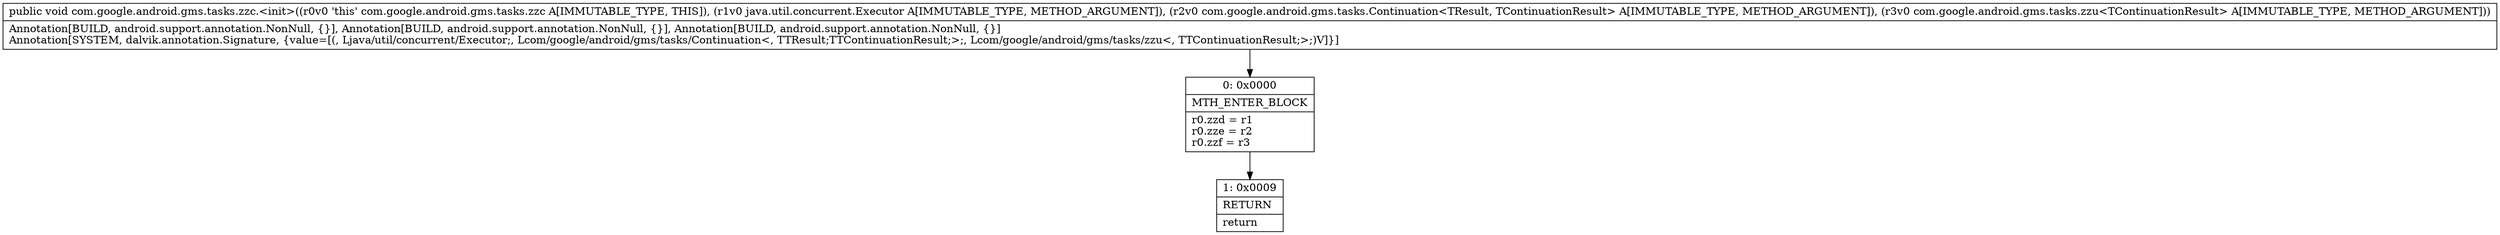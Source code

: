 digraph "CFG forcom.google.android.gms.tasks.zzc.\<init\>(Ljava\/util\/concurrent\/Executor;Lcom\/google\/android\/gms\/tasks\/Continuation;Lcom\/google\/android\/gms\/tasks\/zzu;)V" {
Node_0 [shape=record,label="{0\:\ 0x0000|MTH_ENTER_BLOCK\l|r0.zzd = r1\lr0.zze = r2\lr0.zzf = r3\l}"];
Node_1 [shape=record,label="{1\:\ 0x0009|RETURN\l|return\l}"];
MethodNode[shape=record,label="{public void com.google.android.gms.tasks.zzc.\<init\>((r0v0 'this' com.google.android.gms.tasks.zzc A[IMMUTABLE_TYPE, THIS]), (r1v0 java.util.concurrent.Executor A[IMMUTABLE_TYPE, METHOD_ARGUMENT]), (r2v0 com.google.android.gms.tasks.Continuation\<TResult, TContinuationResult\> A[IMMUTABLE_TYPE, METHOD_ARGUMENT]), (r3v0 com.google.android.gms.tasks.zzu\<TContinuationResult\> A[IMMUTABLE_TYPE, METHOD_ARGUMENT]))  | Annotation[BUILD, android.support.annotation.NonNull, \{\}], Annotation[BUILD, android.support.annotation.NonNull, \{\}], Annotation[BUILD, android.support.annotation.NonNull, \{\}]\lAnnotation[SYSTEM, dalvik.annotation.Signature, \{value=[(, Ljava\/util\/concurrent\/Executor;, Lcom\/google\/android\/gms\/tasks\/Continuation\<, TTResult;TTContinuationResult;\>;, Lcom\/google\/android\/gms\/tasks\/zzu\<, TTContinuationResult;\>;)V]\}]\l}"];
MethodNode -> Node_0;
Node_0 -> Node_1;
}

